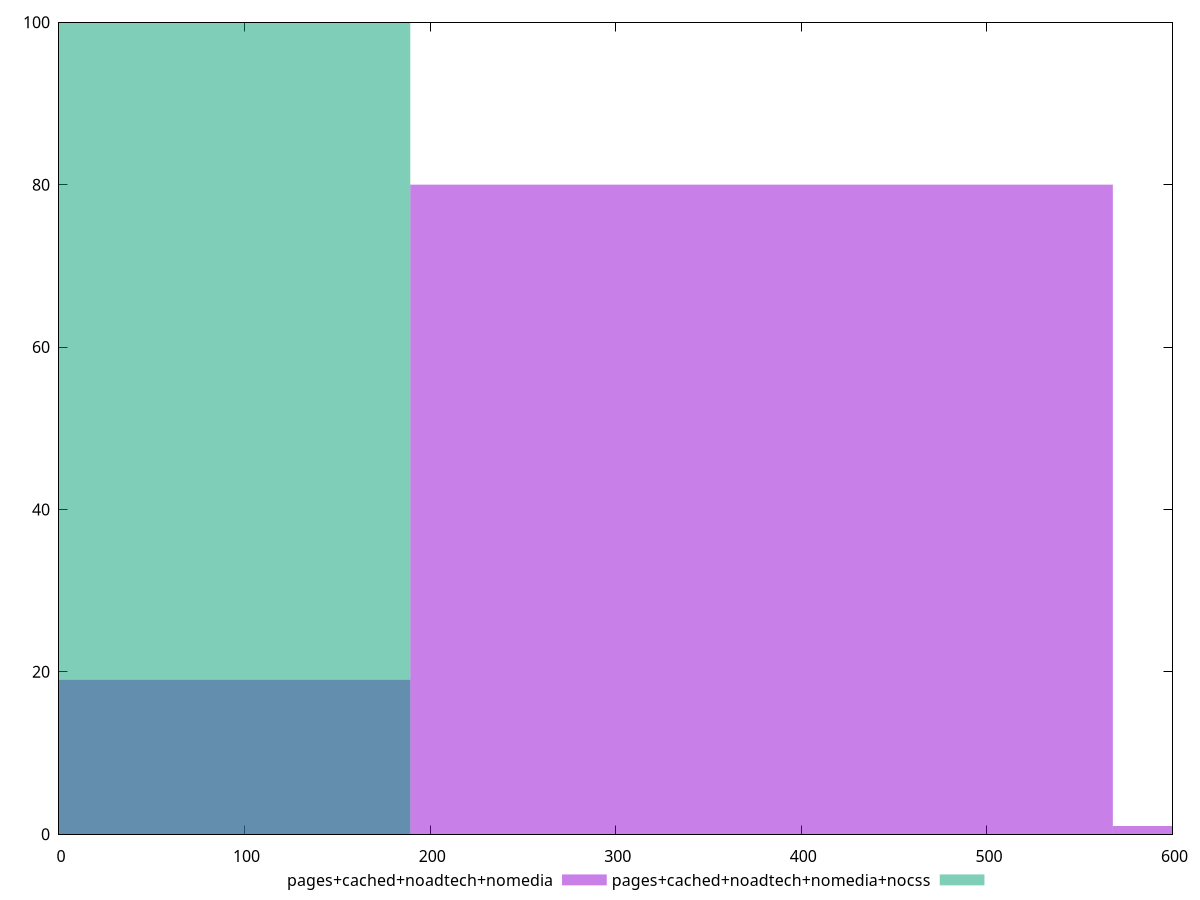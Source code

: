 reset

$pagesCachedNoadtechNomedia <<EOF
378.5695828590252 80
0 19
757.1391657180504 1
EOF

$pagesCachedNoadtechNomediaNocss <<EOF
0 100
EOF

set key outside below
set boxwidth 378.5695828590252
set xrange [0:600]
set yrange [0:100]
set trange [0:100]
set style fill transparent solid 0.5 noborder
set terminal svg size 640, 500 enhanced background rgb 'white'
set output "report_00015_2021-02-09T16-11-33.973Z/unused-css-rules/comparison/histogram/3_vs_4.svg"

plot $pagesCachedNoadtechNomedia title "pages+cached+noadtech+nomedia" with boxes, \
     $pagesCachedNoadtechNomediaNocss title "pages+cached+noadtech+nomedia+nocss" with boxes

reset
